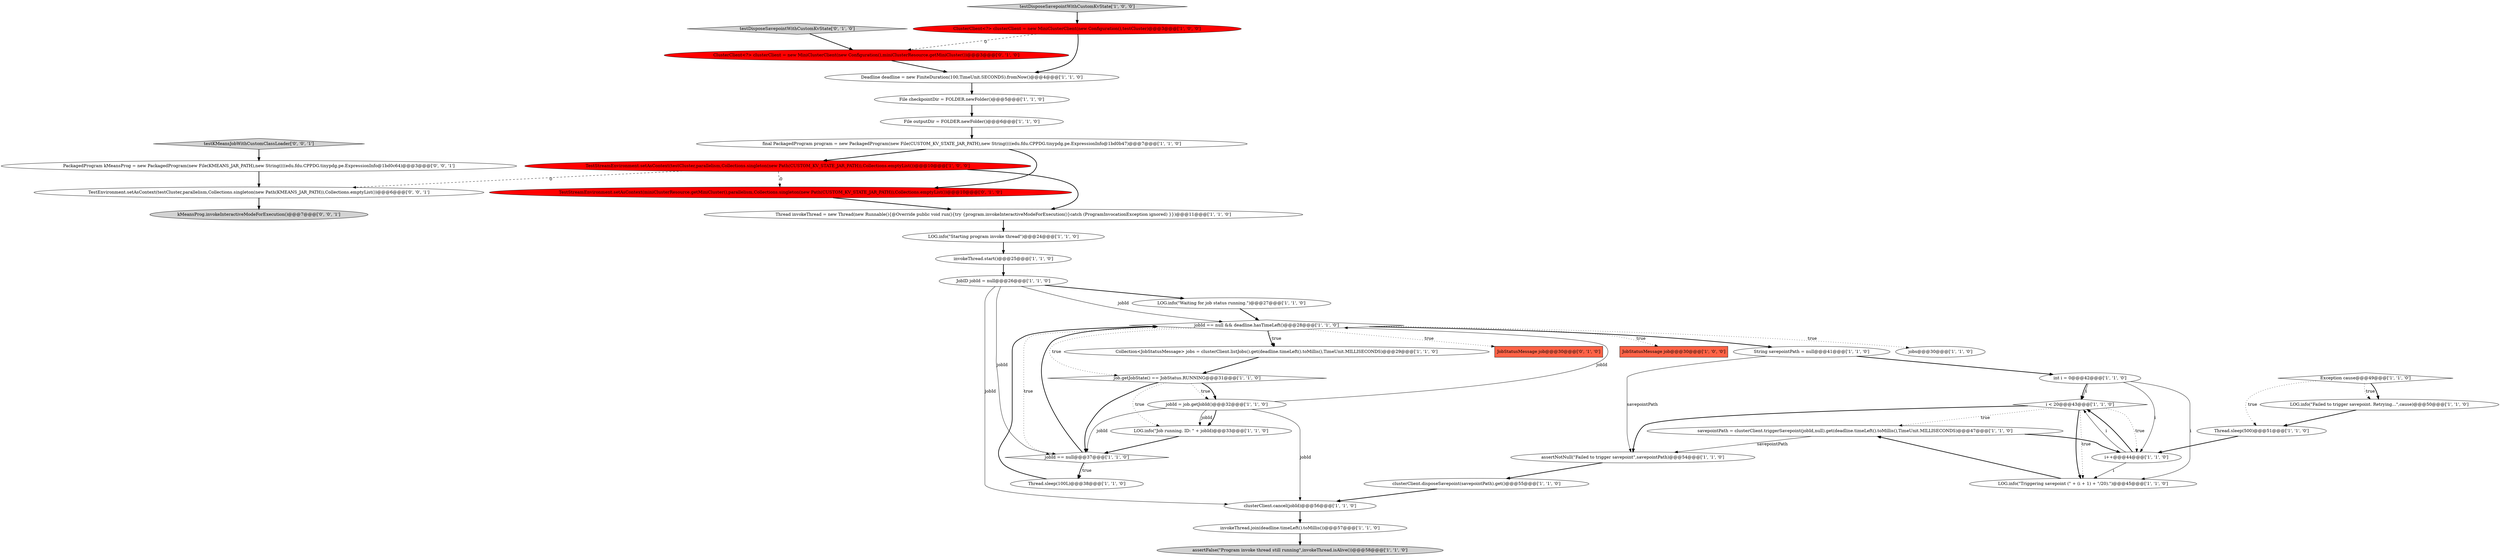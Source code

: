 digraph {
37 [style = filled, label = "TestStreamEnvironment.setAsContext(miniClusterResource.getMiniCluster(),parallelism,Collections.singleton(new Path(CUSTOM_KV_STATE_JAR_PATH)),Collections.emptyList())@@@10@@@['0', '1', '0']", fillcolor = red, shape = ellipse image = "AAA1AAABBB2BBB"];
13 [style = filled, label = "LOG.info(\"Failed to trigger savepoint. Retrying...\",cause)@@@50@@@['1', '1', '0']", fillcolor = white, shape = ellipse image = "AAA0AAABBB1BBB"];
19 [style = filled, label = "String savepointPath = null@@@41@@@['1', '1', '0']", fillcolor = white, shape = ellipse image = "AAA0AAABBB1BBB"];
28 [style = filled, label = "assertNotNull(\"Failed to trigger savepoint\",savepointPath)@@@54@@@['1', '1', '0']", fillcolor = white, shape = ellipse image = "AAA0AAABBB1BBB"];
35 [style = filled, label = "JobStatusMessage job@@@30@@@['0', '1', '0']", fillcolor = tomato, shape = box image = "AAA0AAABBB2BBB"];
2 [style = filled, label = "clusterClient.cancel(jobId)@@@56@@@['1', '1', '0']", fillcolor = white, shape = ellipse image = "AAA0AAABBB1BBB"];
27 [style = filled, label = "TestStreamEnvironment.setAsContext(testCluster,parallelism,Collections.singleton(new Path(CUSTOM_KV_STATE_JAR_PATH)),Collections.emptyList())@@@10@@@['1', '0', '0']", fillcolor = red, shape = ellipse image = "AAA1AAABBB1BBB"];
22 [style = filled, label = "Thread invokeThread = new Thread(new Runnable(){@Override public void run(){try {program.invokeInteractiveModeForExecution()}catch (ProgramInvocationException ignored) }})@@@11@@@['1', '1', '0']", fillcolor = white, shape = ellipse image = "AAA0AAABBB1BBB"];
11 [style = filled, label = "savepointPath = clusterClient.triggerSavepoint(jobId,null).get(deadline.timeLeft().toMillis(),TimeUnit.MILLISECONDS)@@@47@@@['1', '1', '0']", fillcolor = white, shape = ellipse image = "AAA0AAABBB1BBB"];
5 [style = filled, label = "LOG.info(\"Waiting for job status running.\")@@@27@@@['1', '1', '0']", fillcolor = white, shape = ellipse image = "AAA0AAABBB1BBB"];
15 [style = filled, label = "final PackagedProgram program = new PackagedProgram(new File(CUSTOM_KV_STATE_JAR_PATH),new String((((edu.fdu.CPPDG.tinypdg.pe.ExpressionInfo@1bd0b47)@@@7@@@['1', '1', '0']", fillcolor = white, shape = ellipse image = "AAA0AAABBB1BBB"];
20 [style = filled, label = "i < 20@@@43@@@['1', '1', '0']", fillcolor = white, shape = diamond image = "AAA0AAABBB1BBB"];
42 [style = filled, label = "TestEnvironment.setAsContext(testCluster,parallelism,Collections.singleton(new Path(KMEANS_JAR_PATH)),Collections.emptyList())@@@6@@@['0', '0', '1']", fillcolor = white, shape = ellipse image = "AAA0AAABBB3BBB"];
9 [style = filled, label = "LOG.info(\"Starting program invoke thread\")@@@24@@@['1', '1', '0']", fillcolor = white, shape = ellipse image = "AAA0AAABBB1BBB"];
32 [style = filled, label = "jobId == null@@@37@@@['1', '1', '0']", fillcolor = white, shape = diamond image = "AAA0AAABBB1BBB"];
31 [style = filled, label = "Deadline deadline = new FiniteDuration(100,TimeUnit.SECONDS).fromNow()@@@4@@@['1', '1', '0']", fillcolor = white, shape = ellipse image = "AAA0AAABBB1BBB"];
24 [style = filled, label = "LOG.info(\"Job running. ID: \" + jobId)@@@33@@@['1', '1', '0']", fillcolor = white, shape = ellipse image = "AAA0AAABBB1BBB"];
6 [style = filled, label = "job.getJobState() == JobStatus.RUNNING@@@31@@@['1', '1', '0']", fillcolor = white, shape = diamond image = "AAA0AAABBB1BBB"];
12 [style = filled, label = "invokeThread.start()@@@25@@@['1', '1', '0']", fillcolor = white, shape = ellipse image = "AAA0AAABBB1BBB"];
34 [style = filled, label = "int i = 0@@@42@@@['1', '1', '0']", fillcolor = white, shape = ellipse image = "AAA0AAABBB1BBB"];
21 [style = filled, label = "Collection<JobStatusMessage> jobs = clusterClient.listJobs().get(deadline.timeLeft().toMillis(),TimeUnit.MILLISECONDS)@@@29@@@['1', '1', '0']", fillcolor = white, shape = ellipse image = "AAA0AAABBB1BBB"];
17 [style = filled, label = "JobStatusMessage job@@@30@@@['1', '0', '0']", fillcolor = tomato, shape = box image = "AAA0AAABBB1BBB"];
36 [style = filled, label = "ClusterClient<?> clusterClient = new MiniClusterClient(new Configuration(),miniClusterResource.getMiniCluster())@@@3@@@['0', '1', '0']", fillcolor = red, shape = ellipse image = "AAA1AAABBB2BBB"];
40 [style = filled, label = "kMeansProg.invokeInteractiveModeForExecution()@@@7@@@['0', '0', '1']", fillcolor = lightgray, shape = ellipse image = "AAA0AAABBB3BBB"];
1 [style = filled, label = "jobId == null && deadline.hasTimeLeft()@@@28@@@['1', '1', '0']", fillcolor = white, shape = diamond image = "AAA0AAABBB1BBB"];
25 [style = filled, label = "Thread.sleep(500)@@@51@@@['1', '1', '0']", fillcolor = white, shape = ellipse image = "AAA0AAABBB1BBB"];
8 [style = filled, label = "invokeThread.join(deadline.timeLeft().toMillis())@@@57@@@['1', '1', '0']", fillcolor = white, shape = ellipse image = "AAA0AAABBB1BBB"];
23 [style = filled, label = "testDisposeSavepointWithCustomKvState['1', '0', '0']", fillcolor = lightgray, shape = diamond image = "AAA0AAABBB1BBB"];
26 [style = filled, label = "LOG.info(\"Triggering savepoint (\" + (i + 1) + \"/20).\")@@@45@@@['1', '1', '0']", fillcolor = white, shape = ellipse image = "AAA0AAABBB1BBB"];
7 [style = filled, label = "jobId = job.getJobId()@@@32@@@['1', '1', '0']", fillcolor = white, shape = ellipse image = "AAA0AAABBB1BBB"];
18 [style = filled, label = "File checkpointDir = FOLDER.newFolder()@@@5@@@['1', '1', '0']", fillcolor = white, shape = ellipse image = "AAA0AAABBB1BBB"];
39 [style = filled, label = "PackagedProgram kMeansProg = new PackagedProgram(new File(KMEANS_JAR_PATH),new String((((edu.fdu.CPPDG.tinypdg.pe.ExpressionInfo@1bd0c64)@@@3@@@['0', '0', '1']", fillcolor = white, shape = ellipse image = "AAA0AAABBB3BBB"];
33 [style = filled, label = "Thread.sleep(100L)@@@38@@@['1', '1', '0']", fillcolor = white, shape = ellipse image = "AAA0AAABBB1BBB"];
16 [style = filled, label = "i++@@@44@@@['1', '1', '0']", fillcolor = white, shape = ellipse image = "AAA0AAABBB1BBB"];
38 [style = filled, label = "testDisposeSavepointWithCustomKvState['0', '1', '0']", fillcolor = lightgray, shape = diamond image = "AAA0AAABBB2BBB"];
30 [style = filled, label = "File outputDir = FOLDER.newFolder()@@@6@@@['1', '1', '0']", fillcolor = white, shape = ellipse image = "AAA0AAABBB1BBB"];
10 [style = filled, label = "ClusterClient<?> clusterClient = new MiniClusterClient(new Configuration(),testCluster)@@@3@@@['1', '0', '0']", fillcolor = red, shape = ellipse image = "AAA1AAABBB1BBB"];
0 [style = filled, label = "assertFalse(\"Program invoke thread still running\",invokeThread.isAlive())@@@58@@@['1', '1', '0']", fillcolor = lightgray, shape = ellipse image = "AAA0AAABBB1BBB"];
4 [style = filled, label = "clusterClient.disposeSavepoint(savepointPath).get()@@@55@@@['1', '1', '0']", fillcolor = white, shape = ellipse image = "AAA0AAABBB1BBB"];
29 [style = filled, label = "jobs@@@30@@@['1', '1', '0']", fillcolor = white, shape = ellipse image = "AAA0AAABBB1BBB"];
41 [style = filled, label = "testKMeansJobWithCustomClassLoader['0', '0', '1']", fillcolor = lightgray, shape = diamond image = "AAA0AAABBB3BBB"];
14 [style = filled, label = "Exception cause@@@49@@@['1', '1', '0']", fillcolor = white, shape = diamond image = "AAA0AAABBB1BBB"];
3 [style = filled, label = "JobID jobId = null@@@26@@@['1', '1', '0']", fillcolor = white, shape = ellipse image = "AAA0AAABBB1BBB"];
6->32 [style = bold, label=""];
11->16 [style = bold, label=""];
13->25 [style = bold, label=""];
6->24 [style = dotted, label="true"];
19->34 [style = bold, label=""];
1->35 [style = dotted, label="true"];
10->31 [style = bold, label=""];
34->20 [style = bold, label=""];
20->11 [style = dotted, label="true"];
1->17 [style = dotted, label="true"];
21->6 [style = bold, label=""];
10->36 [style = dashed, label="0"];
16->20 [style = solid, label="i"];
20->26 [style = bold, label=""];
20->26 [style = dotted, label="true"];
22->9 [style = bold, label=""];
24->32 [style = bold, label=""];
20->28 [style = bold, label=""];
36->31 [style = bold, label=""];
18->30 [style = bold, label=""];
1->21 [style = dotted, label="true"];
3->1 [style = solid, label="jobId"];
31->18 [style = bold, label=""];
38->36 [style = bold, label=""];
33->1 [style = bold, label=""];
34->20 [style = solid, label="i"];
4->2 [style = bold, label=""];
7->24 [style = solid, label="jobId"];
25->16 [style = bold, label=""];
27->22 [style = bold, label=""];
11->28 [style = solid, label="savepointPath"];
42->40 [style = bold, label=""];
32->33 [style = bold, label=""];
26->11 [style = bold, label=""];
1->32 [style = dotted, label="true"];
32->33 [style = dotted, label="true"];
20->16 [style = dotted, label="true"];
14->13 [style = dotted, label="true"];
27->37 [style = dashed, label="0"];
16->26 [style = solid, label="i"];
27->42 [style = dashed, label="0"];
8->0 [style = bold, label=""];
1->29 [style = dotted, label="true"];
5->1 [style = bold, label=""];
37->22 [style = bold, label=""];
7->24 [style = bold, label=""];
3->5 [style = bold, label=""];
28->4 [style = bold, label=""];
3->32 [style = solid, label="jobId"];
7->2 [style = solid, label="jobId"];
3->2 [style = solid, label="jobId"];
1->21 [style = bold, label=""];
19->28 [style = solid, label="savepointPath"];
32->1 [style = bold, label=""];
14->25 [style = dotted, label="true"];
7->1 [style = solid, label="jobId"];
23->10 [style = bold, label=""];
6->7 [style = dotted, label="true"];
1->6 [style = dotted, label="true"];
7->32 [style = solid, label="jobId"];
12->3 [style = bold, label=""];
9->12 [style = bold, label=""];
14->13 [style = bold, label=""];
41->39 [style = bold, label=""];
1->19 [style = bold, label=""];
6->7 [style = bold, label=""];
15->27 [style = bold, label=""];
16->20 [style = bold, label=""];
15->37 [style = bold, label=""];
39->42 [style = bold, label=""];
2->8 [style = bold, label=""];
34->26 [style = solid, label="i"];
30->15 [style = bold, label=""];
34->16 [style = solid, label="i"];
}
